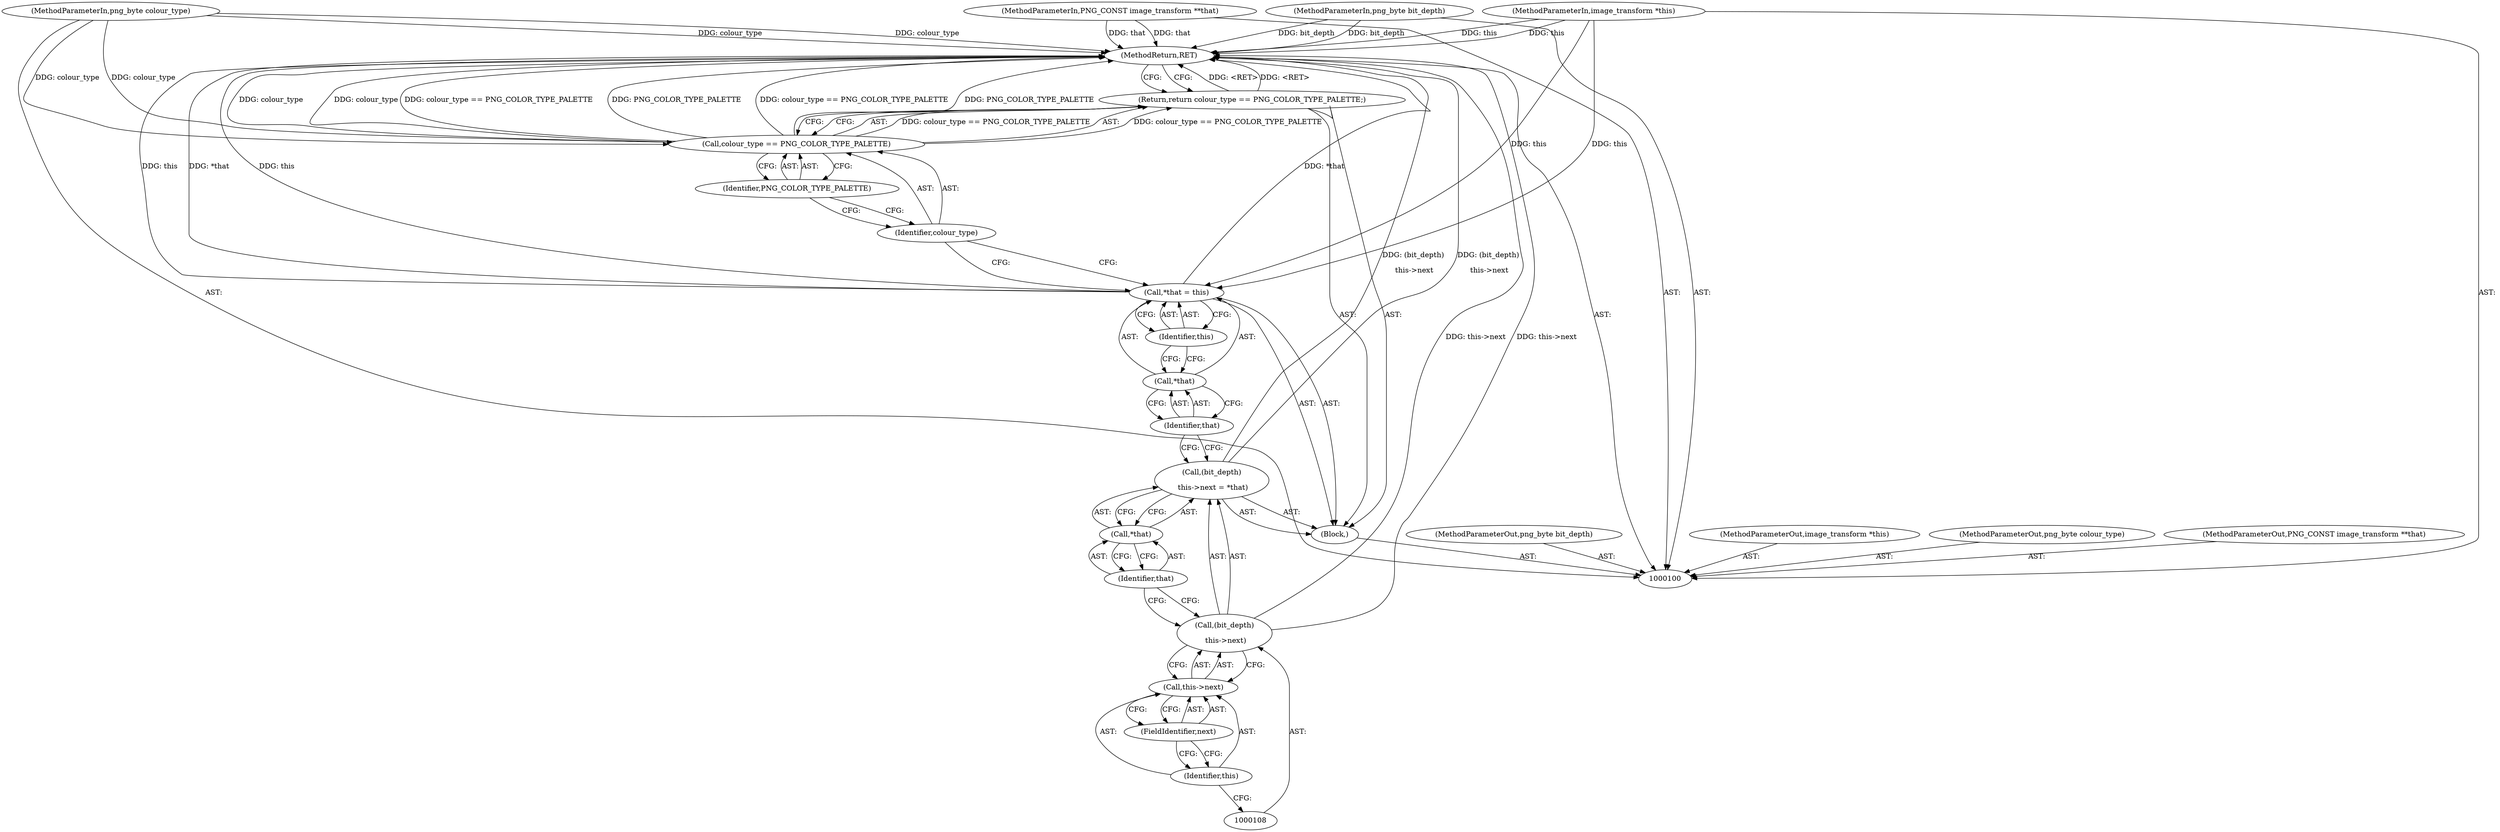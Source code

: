 digraph "1_Android_9d4853418ab2f754c2b63e091c29c5529b8b86ca_72" {
"1000122" [label="(MethodReturn,RET)"];
"1000101" [label="(MethodParameterIn,image_transform *this)"];
"1000154" [label="(MethodParameterOut,image_transform *this)"];
"1000103" [label="(MethodParameterIn,png_byte colour_type)"];
"1000156" [label="(MethodParameterOut,png_byte colour_type)"];
"1000102" [label="(MethodParameterIn,PNG_CONST image_transform **that)"];
"1000155" [label="(MethodParameterOut,PNG_CONST image_transform **that)"];
"1000104" [label="(MethodParameterIn,png_byte bit_depth)"];
"1000157" [label="(MethodParameterOut,png_byte bit_depth)"];
"1000105" [label="(Block,)"];
"1000106" [label="(Call,(bit_depth)\n \n this->next = *that)"];
"1000107" [label="(Call,(bit_depth)\n \n this->next)"];
"1000109" [label="(Call,this->next)"];
"1000110" [label="(Identifier,this)"];
"1000112" [label="(Call,*that)"];
"1000113" [label="(Identifier,that)"];
"1000111" [label="(FieldIdentifier,next)"];
"1000114" [label="(Call,*that = this)"];
"1000115" [label="(Call,*that)"];
"1000116" [label="(Identifier,that)"];
"1000117" [label="(Identifier,this)"];
"1000118" [label="(Return,return colour_type == PNG_COLOR_TYPE_PALETTE;)"];
"1000121" [label="(Identifier,PNG_COLOR_TYPE_PALETTE)"];
"1000119" [label="(Call,colour_type == PNG_COLOR_TYPE_PALETTE)"];
"1000120" [label="(Identifier,colour_type)"];
"1000122" -> "1000100"  [label="AST: "];
"1000122" -> "1000118"  [label="CFG: "];
"1000114" -> "1000122"  [label="DDG: this"];
"1000114" -> "1000122"  [label="DDG: *that"];
"1000106" -> "1000122"  [label="DDG: (bit_depth)\n \n this->next"];
"1000104" -> "1000122"  [label="DDG: bit_depth"];
"1000103" -> "1000122"  [label="DDG: colour_type"];
"1000102" -> "1000122"  [label="DDG: that"];
"1000119" -> "1000122"  [label="DDG: colour_type == PNG_COLOR_TYPE_PALETTE"];
"1000119" -> "1000122"  [label="DDG: PNG_COLOR_TYPE_PALETTE"];
"1000119" -> "1000122"  [label="DDG: colour_type"];
"1000101" -> "1000122"  [label="DDG: this"];
"1000107" -> "1000122"  [label="DDG: this->next"];
"1000118" -> "1000122"  [label="DDG: <RET>"];
"1000101" -> "1000100"  [label="AST: "];
"1000101" -> "1000122"  [label="DDG: this"];
"1000101" -> "1000114"  [label="DDG: this"];
"1000154" -> "1000100"  [label="AST: "];
"1000103" -> "1000100"  [label="AST: "];
"1000103" -> "1000122"  [label="DDG: colour_type"];
"1000103" -> "1000119"  [label="DDG: colour_type"];
"1000156" -> "1000100"  [label="AST: "];
"1000102" -> "1000100"  [label="AST: "];
"1000102" -> "1000122"  [label="DDG: that"];
"1000155" -> "1000100"  [label="AST: "];
"1000104" -> "1000100"  [label="AST: "];
"1000104" -> "1000122"  [label="DDG: bit_depth"];
"1000157" -> "1000100"  [label="AST: "];
"1000105" -> "1000100"  [label="AST: "];
"1000106" -> "1000105"  [label="AST: "];
"1000114" -> "1000105"  [label="AST: "];
"1000118" -> "1000105"  [label="AST: "];
"1000106" -> "1000105"  [label="AST: "];
"1000106" -> "1000112"  [label="CFG: "];
"1000107" -> "1000106"  [label="AST: "];
"1000112" -> "1000106"  [label="AST: "];
"1000116" -> "1000106"  [label="CFG: "];
"1000106" -> "1000122"  [label="DDG: (bit_depth)\n \n this->next"];
"1000107" -> "1000106"  [label="AST: "];
"1000107" -> "1000109"  [label="CFG: "];
"1000108" -> "1000107"  [label="AST: "];
"1000109" -> "1000107"  [label="AST: "];
"1000113" -> "1000107"  [label="CFG: "];
"1000107" -> "1000122"  [label="DDG: this->next"];
"1000109" -> "1000107"  [label="AST: "];
"1000109" -> "1000111"  [label="CFG: "];
"1000110" -> "1000109"  [label="AST: "];
"1000111" -> "1000109"  [label="AST: "];
"1000107" -> "1000109"  [label="CFG: "];
"1000110" -> "1000109"  [label="AST: "];
"1000110" -> "1000108"  [label="CFG: "];
"1000111" -> "1000110"  [label="CFG: "];
"1000112" -> "1000106"  [label="AST: "];
"1000112" -> "1000113"  [label="CFG: "];
"1000113" -> "1000112"  [label="AST: "];
"1000106" -> "1000112"  [label="CFG: "];
"1000113" -> "1000112"  [label="AST: "];
"1000113" -> "1000107"  [label="CFG: "];
"1000112" -> "1000113"  [label="CFG: "];
"1000111" -> "1000109"  [label="AST: "];
"1000111" -> "1000110"  [label="CFG: "];
"1000109" -> "1000111"  [label="CFG: "];
"1000114" -> "1000105"  [label="AST: "];
"1000114" -> "1000117"  [label="CFG: "];
"1000115" -> "1000114"  [label="AST: "];
"1000117" -> "1000114"  [label="AST: "];
"1000120" -> "1000114"  [label="CFG: "];
"1000114" -> "1000122"  [label="DDG: this"];
"1000114" -> "1000122"  [label="DDG: *that"];
"1000101" -> "1000114"  [label="DDG: this"];
"1000115" -> "1000114"  [label="AST: "];
"1000115" -> "1000116"  [label="CFG: "];
"1000116" -> "1000115"  [label="AST: "];
"1000117" -> "1000115"  [label="CFG: "];
"1000116" -> "1000115"  [label="AST: "];
"1000116" -> "1000106"  [label="CFG: "];
"1000115" -> "1000116"  [label="CFG: "];
"1000117" -> "1000114"  [label="AST: "];
"1000117" -> "1000115"  [label="CFG: "];
"1000114" -> "1000117"  [label="CFG: "];
"1000118" -> "1000105"  [label="AST: "];
"1000118" -> "1000119"  [label="CFG: "];
"1000119" -> "1000118"  [label="AST: "];
"1000122" -> "1000118"  [label="CFG: "];
"1000118" -> "1000122"  [label="DDG: <RET>"];
"1000119" -> "1000118"  [label="DDG: colour_type == PNG_COLOR_TYPE_PALETTE"];
"1000121" -> "1000119"  [label="AST: "];
"1000121" -> "1000120"  [label="CFG: "];
"1000119" -> "1000121"  [label="CFG: "];
"1000119" -> "1000118"  [label="AST: "];
"1000119" -> "1000121"  [label="CFG: "];
"1000120" -> "1000119"  [label="AST: "];
"1000121" -> "1000119"  [label="AST: "];
"1000118" -> "1000119"  [label="CFG: "];
"1000119" -> "1000122"  [label="DDG: colour_type == PNG_COLOR_TYPE_PALETTE"];
"1000119" -> "1000122"  [label="DDG: PNG_COLOR_TYPE_PALETTE"];
"1000119" -> "1000122"  [label="DDG: colour_type"];
"1000119" -> "1000118"  [label="DDG: colour_type == PNG_COLOR_TYPE_PALETTE"];
"1000103" -> "1000119"  [label="DDG: colour_type"];
"1000120" -> "1000119"  [label="AST: "];
"1000120" -> "1000114"  [label="CFG: "];
"1000121" -> "1000120"  [label="CFG: "];
}
